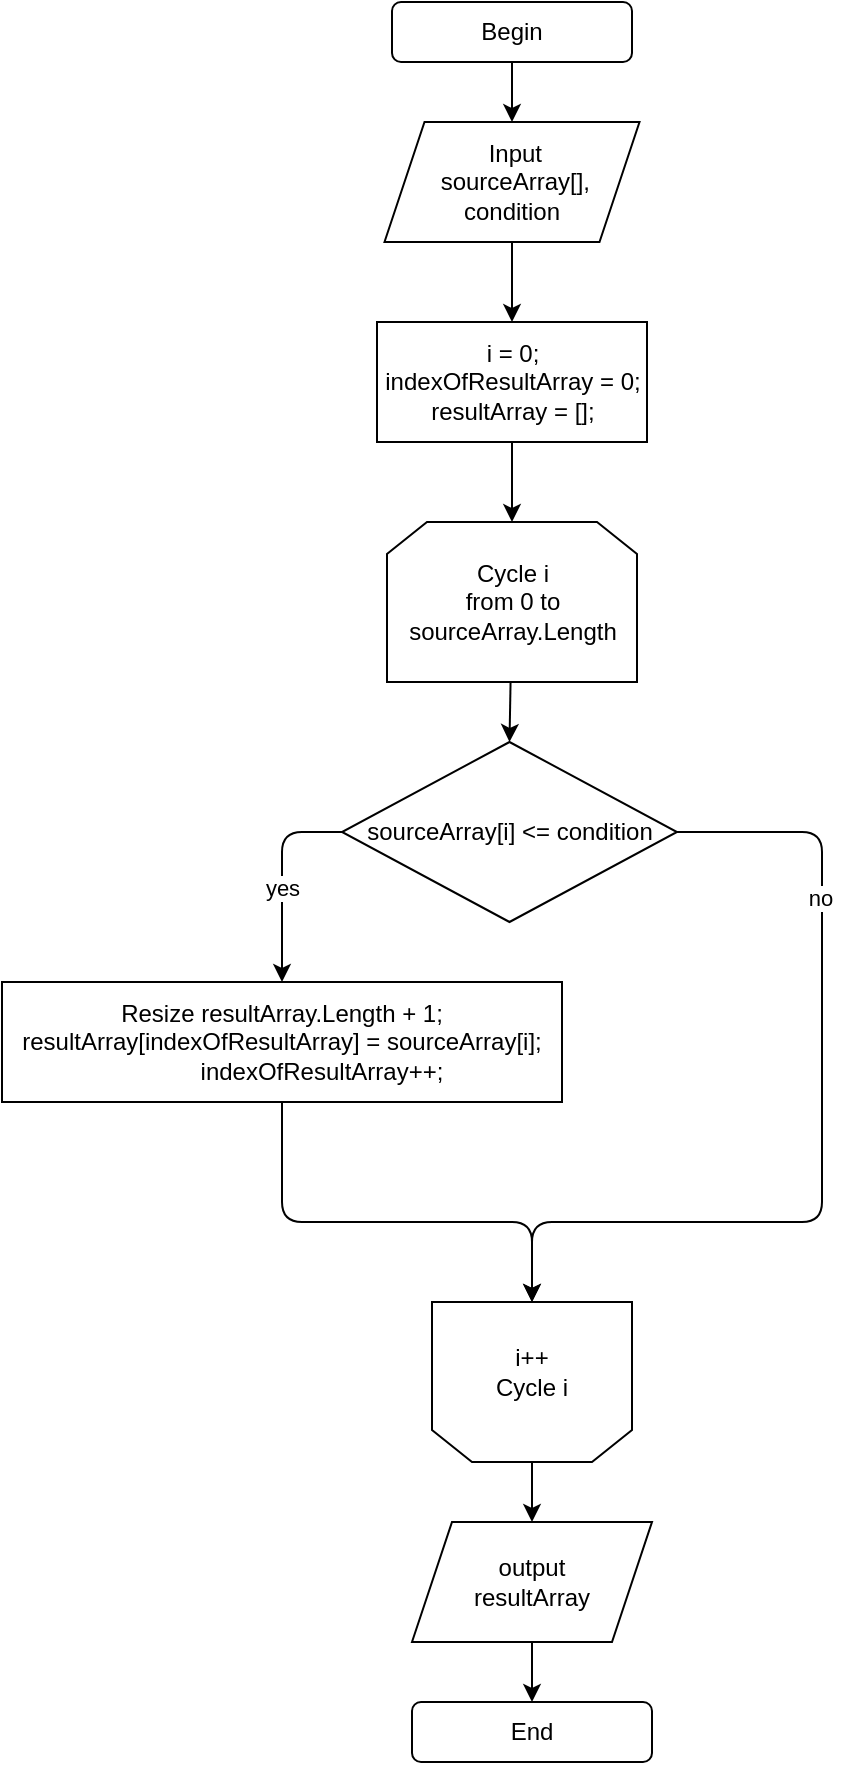 <mxfile>
    <diagram id="JKD0iD4m66VumgPANMle" name="Page-1">
        <mxGraphModel dx="792" dy="823" grid="1" gridSize="10" guides="1" tooltips="1" connect="1" arrows="1" fold="1" page="1" pageScale="1" pageWidth="850" pageHeight="1100" math="0" shadow="0">
            <root>
                <mxCell id="0"/>
                <mxCell id="1" parent="0"/>
                <mxCell id="33" style="edgeStyle=none;html=1;entryX=0.5;entryY=0;entryDx=0;entryDy=0;" edge="1" parent="1" source="2" target="32">
                    <mxGeometry relative="1" as="geometry"/>
                </mxCell>
                <mxCell id="2" value="Begin" style="rounded=1;whiteSpace=wrap;html=1;" vertex="1" parent="1">
                    <mxGeometry x="305" y="10" width="120" height="30" as="geometry"/>
                </mxCell>
                <mxCell id="14" style="edgeStyle=none;html=1;entryX=0.5;entryY=0;entryDx=0;entryDy=0;" edge="1" parent="1" source="10" target="12">
                    <mxGeometry relative="1" as="geometry">
                        <Array as="points">
                            <mxPoint x="250" y="425"/>
                        </Array>
                    </mxGeometry>
                </mxCell>
                <mxCell id="15" value="yes" style="edgeLabel;html=1;align=center;verticalAlign=middle;resizable=0;points=[];" vertex="1" connectable="0" parent="14">
                    <mxGeometry x="0.1" relative="1" as="geometry">
                        <mxPoint as="offset"/>
                    </mxGeometry>
                </mxCell>
                <mxCell id="30" style="edgeStyle=none;html=1;entryX=0.5;entryY=1;entryDx=0;entryDy=0;" edge="1" parent="1" source="10" target="27">
                    <mxGeometry relative="1" as="geometry">
                        <Array as="points">
                            <mxPoint x="520" y="425"/>
                            <mxPoint x="520" y="620"/>
                            <mxPoint x="375" y="620"/>
                        </Array>
                    </mxGeometry>
                </mxCell>
                <mxCell id="31" value="no" style="edgeLabel;html=1;align=center;verticalAlign=middle;resizable=0;points=[];" vertex="1" connectable="0" parent="30">
                    <mxGeometry x="-0.536" y="-1" relative="1" as="geometry">
                        <mxPoint as="offset"/>
                    </mxGeometry>
                </mxCell>
                <mxCell id="10" value="sourceArray[i] &amp;lt;= condition" style="rhombus;whiteSpace=wrap;html=1;" vertex="1" parent="1">
                    <mxGeometry x="280" y="380" width="167.5" height="90" as="geometry"/>
                </mxCell>
                <mxCell id="37" style="edgeStyle=none;html=1;entryX=0.5;entryY=1;entryDx=0;entryDy=0;" edge="1" parent="1" source="12" target="27">
                    <mxGeometry relative="1" as="geometry">
                        <Array as="points">
                            <mxPoint x="250" y="620"/>
                            <mxPoint x="375" y="620"/>
                        </Array>
                    </mxGeometry>
                </mxCell>
                <mxCell id="12" value="Resize resultArray.Length + 1;&lt;br&gt;&lt;div&gt;resultArray[indexOfResultArray] = sourceArray[i];&lt;/div&gt;&lt;div&gt;&amp;nbsp; &amp;nbsp; &amp;nbsp; &amp;nbsp; &amp;nbsp; &amp;nbsp; indexOfResultArray++;&lt;/div&gt;" style="rounded=0;whiteSpace=wrap;html=1;" vertex="1" parent="1">
                    <mxGeometry x="110" y="500" width="280" height="60" as="geometry"/>
                </mxCell>
                <mxCell id="25" style="edgeStyle=none;html=1;entryX=0.5;entryY=0;entryDx=0;entryDy=0;" edge="1" parent="1" source="23" target="10">
                    <mxGeometry relative="1" as="geometry"/>
                </mxCell>
                <mxCell id="23" value="Cycle i&lt;br&gt;from 0 to sourceArray.Length" style="shape=loopLimit;whiteSpace=wrap;html=1;" vertex="1" parent="1">
                    <mxGeometry x="302.5" y="270" width="125" height="80" as="geometry"/>
                </mxCell>
                <mxCell id="29" value="" style="group" vertex="1" connectable="0" parent="1">
                    <mxGeometry x="325" y="660" width="100" height="80" as="geometry"/>
                </mxCell>
                <mxCell id="27" value="" style="shape=loopLimit;whiteSpace=wrap;html=1;rotation=-180;" vertex="1" parent="29">
                    <mxGeometry width="100" height="80" as="geometry"/>
                </mxCell>
                <mxCell id="28" value="i++&lt;br&gt;Cycle i" style="text;html=1;strokeColor=none;fillColor=none;align=center;verticalAlign=middle;whiteSpace=wrap;rounded=0;" vertex="1" parent="29">
                    <mxGeometry x="20" y="20" width="60" height="30" as="geometry"/>
                </mxCell>
                <mxCell id="35" style="edgeStyle=none;html=1;entryX=0.5;entryY=0;entryDx=0;entryDy=0;" edge="1" parent="1" source="32" target="34">
                    <mxGeometry relative="1" as="geometry"/>
                </mxCell>
                <mxCell id="32" value="&lt;span&gt;&amp;nbsp;Input&lt;br&gt;&amp;nbsp;sourceArray[],&lt;br&gt;condition&lt;br&gt;&lt;/span&gt;" style="shape=parallelogram;perimeter=parallelogramPerimeter;whiteSpace=wrap;html=1;fixedSize=1;" vertex="1" parent="1">
                    <mxGeometry x="301.25" y="70" width="127.5" height="60" as="geometry"/>
                </mxCell>
                <mxCell id="36" style="edgeStyle=none;html=1;entryX=0.5;entryY=0;entryDx=0;entryDy=0;" edge="1" parent="1" source="34" target="23">
                    <mxGeometry relative="1" as="geometry"/>
                </mxCell>
                <mxCell id="34" value="&lt;span&gt;i = 0;&lt;/span&gt;&lt;br&gt;&lt;span&gt;indexOfResultArray = 0;&lt;/span&gt;&lt;br&gt;&lt;span&gt;resultArray = [];&lt;/span&gt;" style="rounded=0;whiteSpace=wrap;html=1;" vertex="1" parent="1">
                    <mxGeometry x="297.5" y="170" width="135" height="60" as="geometry"/>
                </mxCell>
                <mxCell id="41" style="edgeStyle=none;html=1;entryX=0.5;entryY=0;entryDx=0;entryDy=0;" edge="1" parent="1" source="38" target="40">
                    <mxGeometry relative="1" as="geometry"/>
                </mxCell>
                <mxCell id="38" value="output&lt;br&gt;resultArray" style="shape=parallelogram;perimeter=parallelogramPerimeter;whiteSpace=wrap;html=1;fixedSize=1;" vertex="1" parent="1">
                    <mxGeometry x="315" y="770" width="120" height="60" as="geometry"/>
                </mxCell>
                <mxCell id="39" style="edgeStyle=none;html=1;entryX=0.5;entryY=0;entryDx=0;entryDy=0;" edge="1" parent="1" source="27" target="38">
                    <mxGeometry relative="1" as="geometry"/>
                </mxCell>
                <mxCell id="40" value="End" style="rounded=1;whiteSpace=wrap;html=1;" vertex="1" parent="1">
                    <mxGeometry x="315" y="860" width="120" height="30" as="geometry"/>
                </mxCell>
            </root>
        </mxGraphModel>
    </diagram>
</mxfile>